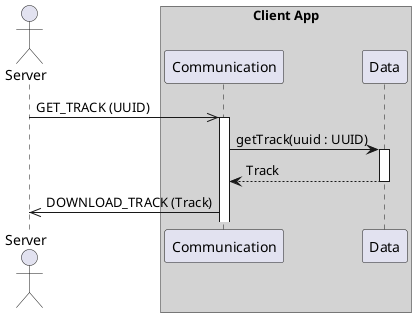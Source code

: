 @startuml 2.2 User add a music to his local library from a distant file (owner client side)

actor "Server" as Server
box "Client App" #LightGray
    participant "Communication" as com
    participant "Data" as data
end box


Server ->> com++: GET_TRACK (UUID)
com->data++: getTrack(uuid : UUID)
return Track
com->>Server: DOWNLOAD_TRACK (Track) 


@enduml
